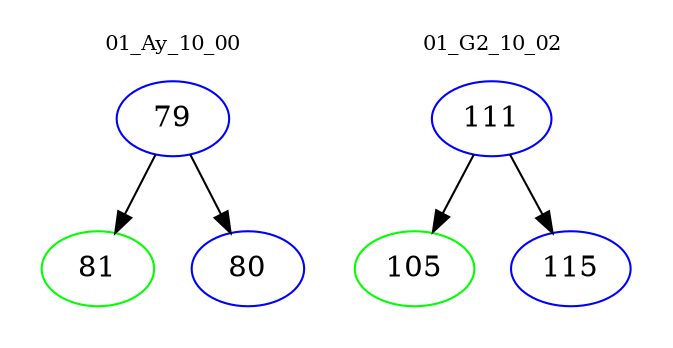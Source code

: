 digraph{
subgraph cluster_0 {
color = white
label = "01_Ay_10_00";
fontsize=10;
T0_79 [label="79", color="blue"]
T0_79 -> T0_81 [color="black"]
T0_81 [label="81", color="green"]
T0_79 -> T0_80 [color="black"]
T0_80 [label="80", color="blue"]
}
subgraph cluster_1 {
color = white
label = "01_G2_10_02";
fontsize=10;
T1_111 [label="111", color="blue"]
T1_111 -> T1_105 [color="black"]
T1_105 [label="105", color="green"]
T1_111 -> T1_115 [color="black"]
T1_115 [label="115", color="blue"]
}
}

